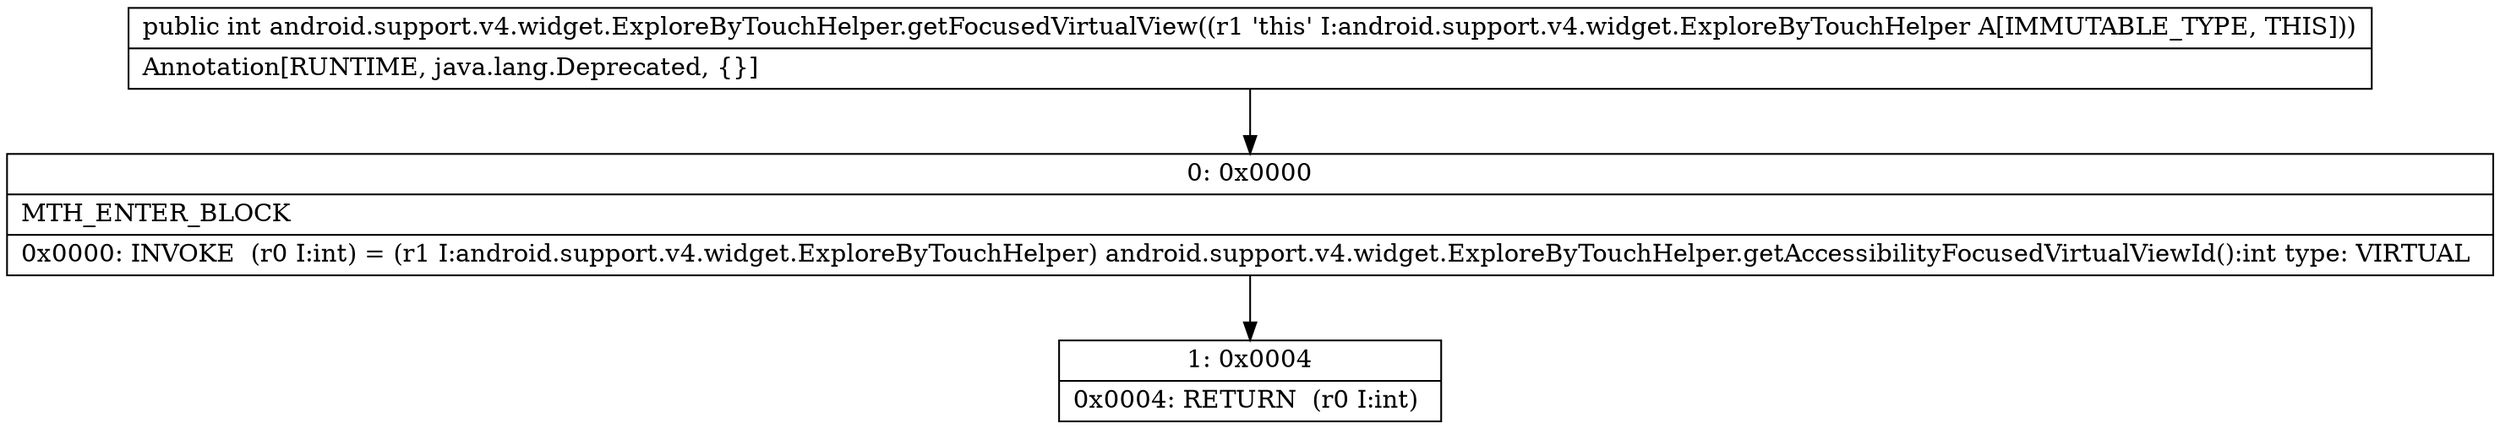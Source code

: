 digraph "CFG forandroid.support.v4.widget.ExploreByTouchHelper.getFocusedVirtualView()I" {
Node_0 [shape=record,label="{0\:\ 0x0000|MTH_ENTER_BLOCK\l|0x0000: INVOKE  (r0 I:int) = (r1 I:android.support.v4.widget.ExploreByTouchHelper) android.support.v4.widget.ExploreByTouchHelper.getAccessibilityFocusedVirtualViewId():int type: VIRTUAL \l}"];
Node_1 [shape=record,label="{1\:\ 0x0004|0x0004: RETURN  (r0 I:int) \l}"];
MethodNode[shape=record,label="{public int android.support.v4.widget.ExploreByTouchHelper.getFocusedVirtualView((r1 'this' I:android.support.v4.widget.ExploreByTouchHelper A[IMMUTABLE_TYPE, THIS]))  | Annotation[RUNTIME, java.lang.Deprecated, \{\}]\l}"];
MethodNode -> Node_0;
Node_0 -> Node_1;
}

